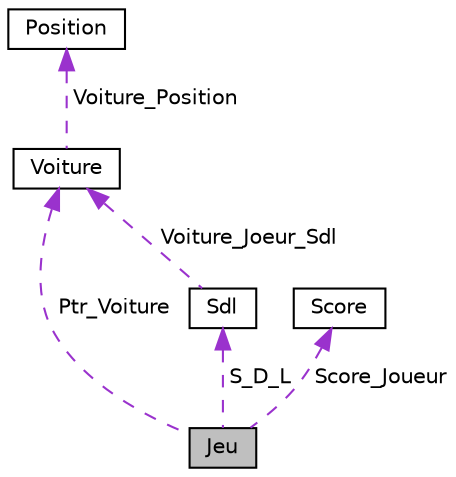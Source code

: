 digraph "Jeu"
{
 // LATEX_PDF_SIZE
  edge [fontname="Helvetica",fontsize="10",labelfontname="Helvetica",labelfontsize="10"];
  node [fontname="Helvetica",fontsize="10",shape=record];
  Node1 [label="Jeu",height=0.2,width=0.4,color="black", fillcolor="grey75", style="filled", fontcolor="black",tooltip="La classe Jeu va mettre en relation toutes les classes nécessaires pour le jeu. Il contient une donné..."];
  Node2 -> Node1 [dir="back",color="darkorchid3",fontsize="10",style="dashed",label=" Ptr_Voiture" ,fontname="Helvetica"];
  Node2 [label="Voiture",height=0.2,width=0.4,color="black", fillcolor="white", style="filled",URL="$classVoiture.html",tooltip="La classe voiture contient un donnée membre Position et un donnée membre Deplacement qui est une vari..."];
  Node3 -> Node2 [dir="back",color="darkorchid3",fontsize="10",style="dashed",label=" Voiture_Position" ,fontname="Helvetica"];
  Node3 [label="Position",height=0.2,width=0.4,color="black", fillcolor="white", style="filled",URL="$classPosition.html",tooltip="Cette classe contient les coordoné d'une position et les fonctions membre qui permettent de les manip..."];
  Node4 -> Node1 [dir="back",color="darkorchid3",fontsize="10",style="dashed",label=" S_D_L" ,fontname="Helvetica"];
  Node4 [label="Sdl",height=0.2,width=0.4,color="black", fillcolor="white", style="filled",URL="$classSdl.html",tooltip="Cette classe s'occupe de l'affiche de la voiture, des obstacle et du score. Il a donc trois donné mem..."];
  Node2 -> Node4 [dir="back",color="darkorchid3",fontsize="10",style="dashed",label=" Voiture_Joeur_Sdl" ,fontname="Helvetica"];
  Node5 -> Node1 [dir="back",color="darkorchid3",fontsize="10",style="dashed",label=" Score_Joueur" ,fontname="Helvetica"];
  Node5 [label="Score",height=0.2,width=0.4,color="black", fillcolor="white", style="filled",URL="$classScore.html",tooltip="La classe Score ne contient qu'une seule donnée membre publique \"score\" qui est un entier qui contien..."];
}
